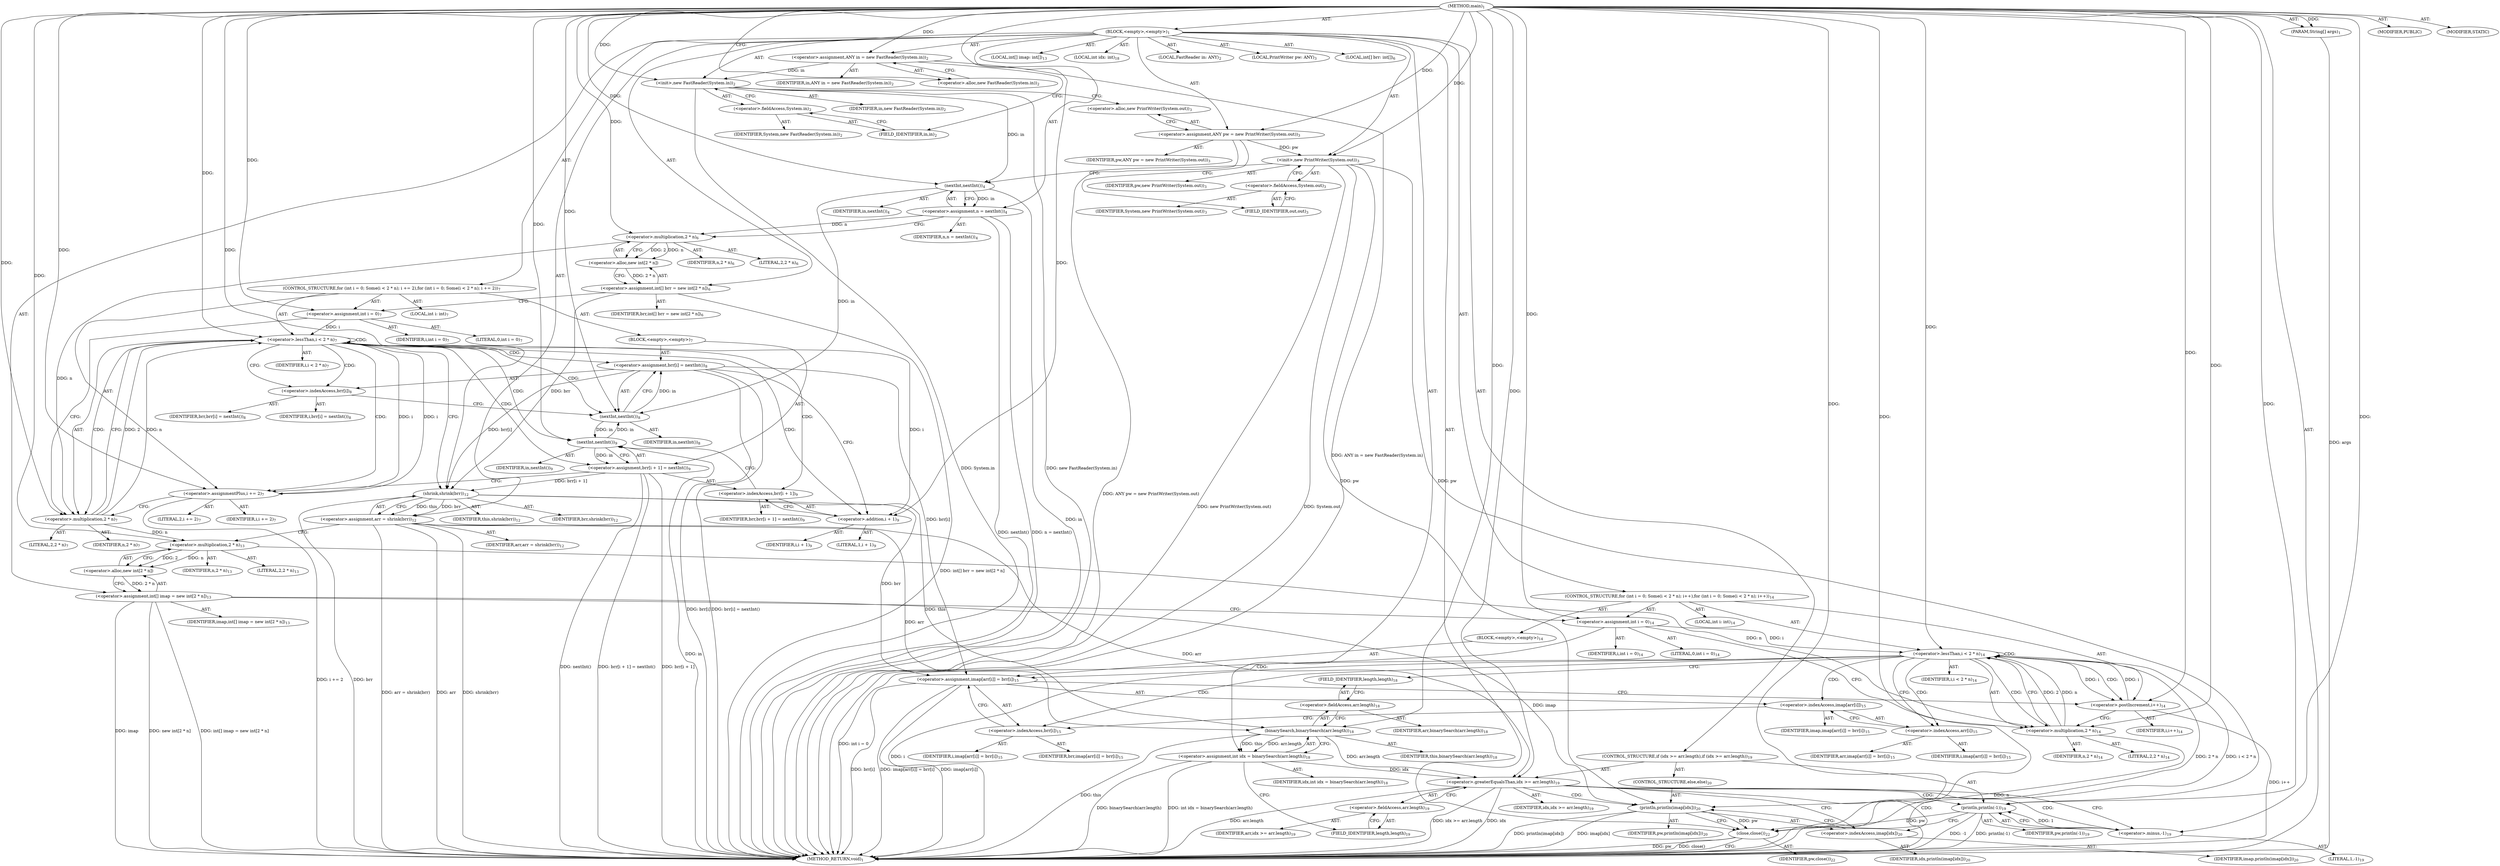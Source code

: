 digraph "main" {  
"21" [label = <(METHOD,main)<SUB>1</SUB>> ]
"22" [label = <(PARAM,String[] args)<SUB>1</SUB>> ]
"23" [label = <(BLOCK,&lt;empty&gt;,&lt;empty&gt;)<SUB>1</SUB>> ]
"4" [label = <(LOCAL,FastReader in: ANY)<SUB>2</SUB>> ]
"24" [label = <(&lt;operator&gt;.assignment,ANY in = new FastReader(System.in))<SUB>2</SUB>> ]
"25" [label = <(IDENTIFIER,in,ANY in = new FastReader(System.in))<SUB>2</SUB>> ]
"26" [label = <(&lt;operator&gt;.alloc,new FastReader(System.in))<SUB>2</SUB>> ]
"27" [label = <(&lt;init&gt;,new FastReader(System.in))<SUB>2</SUB>> ]
"3" [label = <(IDENTIFIER,in,new FastReader(System.in))<SUB>2</SUB>> ]
"28" [label = <(&lt;operator&gt;.fieldAccess,System.in)<SUB>2</SUB>> ]
"29" [label = <(IDENTIFIER,System,new FastReader(System.in))<SUB>2</SUB>> ]
"30" [label = <(FIELD_IDENTIFIER,in,in)<SUB>2</SUB>> ]
"6" [label = <(LOCAL,PrintWriter pw: ANY)<SUB>3</SUB>> ]
"31" [label = <(&lt;operator&gt;.assignment,ANY pw = new PrintWriter(System.out))<SUB>3</SUB>> ]
"32" [label = <(IDENTIFIER,pw,ANY pw = new PrintWriter(System.out))<SUB>3</SUB>> ]
"33" [label = <(&lt;operator&gt;.alloc,new PrintWriter(System.out))<SUB>3</SUB>> ]
"34" [label = <(&lt;init&gt;,new PrintWriter(System.out))<SUB>3</SUB>> ]
"5" [label = <(IDENTIFIER,pw,new PrintWriter(System.out))<SUB>3</SUB>> ]
"35" [label = <(&lt;operator&gt;.fieldAccess,System.out)<SUB>3</SUB>> ]
"36" [label = <(IDENTIFIER,System,new PrintWriter(System.out))<SUB>3</SUB>> ]
"37" [label = <(FIELD_IDENTIFIER,out,out)<SUB>3</SUB>> ]
"38" [label = <(&lt;operator&gt;.assignment,n = nextInt())<SUB>4</SUB>> ]
"39" [label = <(IDENTIFIER,n,n = nextInt())<SUB>4</SUB>> ]
"40" [label = <(nextInt,nextInt())<SUB>4</SUB>> ]
"41" [label = <(IDENTIFIER,in,nextInt())<SUB>4</SUB>> ]
"42" [label = <(LOCAL,int[] brr: int[])<SUB>6</SUB>> ]
"43" [label = <(&lt;operator&gt;.assignment,int[] brr = new int[2 * n])<SUB>6</SUB>> ]
"44" [label = <(IDENTIFIER,brr,int[] brr = new int[2 * n])<SUB>6</SUB>> ]
"45" [label = <(&lt;operator&gt;.alloc,new int[2 * n])> ]
"46" [label = <(&lt;operator&gt;.multiplication,2 * n)<SUB>6</SUB>> ]
"47" [label = <(LITERAL,2,2 * n)<SUB>6</SUB>> ]
"48" [label = <(IDENTIFIER,n,2 * n)<SUB>6</SUB>> ]
"49" [label = <(CONTROL_STRUCTURE,for (int i = 0; Some(i &lt; 2 * n); i += 2),for (int i = 0; Some(i &lt; 2 * n); i += 2))<SUB>7</SUB>> ]
"50" [label = <(LOCAL,int i: int)<SUB>7</SUB>> ]
"51" [label = <(&lt;operator&gt;.assignment,int i = 0)<SUB>7</SUB>> ]
"52" [label = <(IDENTIFIER,i,int i = 0)<SUB>7</SUB>> ]
"53" [label = <(LITERAL,0,int i = 0)<SUB>7</SUB>> ]
"54" [label = <(&lt;operator&gt;.lessThan,i &lt; 2 * n)<SUB>7</SUB>> ]
"55" [label = <(IDENTIFIER,i,i &lt; 2 * n)<SUB>7</SUB>> ]
"56" [label = <(&lt;operator&gt;.multiplication,2 * n)<SUB>7</SUB>> ]
"57" [label = <(LITERAL,2,2 * n)<SUB>7</SUB>> ]
"58" [label = <(IDENTIFIER,n,2 * n)<SUB>7</SUB>> ]
"59" [label = <(&lt;operator&gt;.assignmentPlus,i += 2)<SUB>7</SUB>> ]
"60" [label = <(IDENTIFIER,i,i += 2)<SUB>7</SUB>> ]
"61" [label = <(LITERAL,2,i += 2)<SUB>7</SUB>> ]
"62" [label = <(BLOCK,&lt;empty&gt;,&lt;empty&gt;)<SUB>7</SUB>> ]
"63" [label = <(&lt;operator&gt;.assignment,brr[i] = nextInt())<SUB>8</SUB>> ]
"64" [label = <(&lt;operator&gt;.indexAccess,brr[i])<SUB>8</SUB>> ]
"65" [label = <(IDENTIFIER,brr,brr[i] = nextInt())<SUB>8</SUB>> ]
"66" [label = <(IDENTIFIER,i,brr[i] = nextInt())<SUB>8</SUB>> ]
"67" [label = <(nextInt,nextInt())<SUB>8</SUB>> ]
"68" [label = <(IDENTIFIER,in,nextInt())<SUB>8</SUB>> ]
"69" [label = <(&lt;operator&gt;.assignment,brr[i + 1] = nextInt())<SUB>9</SUB>> ]
"70" [label = <(&lt;operator&gt;.indexAccess,brr[i + 1])<SUB>9</SUB>> ]
"71" [label = <(IDENTIFIER,brr,brr[i + 1] = nextInt())<SUB>9</SUB>> ]
"72" [label = <(&lt;operator&gt;.addition,i + 1)<SUB>9</SUB>> ]
"73" [label = <(IDENTIFIER,i,i + 1)<SUB>9</SUB>> ]
"74" [label = <(LITERAL,1,i + 1)<SUB>9</SUB>> ]
"75" [label = <(nextInt,nextInt())<SUB>9</SUB>> ]
"76" [label = <(IDENTIFIER,in,nextInt())<SUB>9</SUB>> ]
"77" [label = <(&lt;operator&gt;.assignment,arr = shrink(brr))<SUB>12</SUB>> ]
"78" [label = <(IDENTIFIER,arr,arr = shrink(brr))<SUB>12</SUB>> ]
"79" [label = <(shrink,shrink(brr))<SUB>12</SUB>> ]
"80" [label = <(IDENTIFIER,this,shrink(brr))<SUB>12</SUB>> ]
"81" [label = <(IDENTIFIER,brr,shrink(brr))<SUB>12</SUB>> ]
"82" [label = <(LOCAL,int[] imap: int[])<SUB>13</SUB>> ]
"83" [label = <(&lt;operator&gt;.assignment,int[] imap = new int[2 * n])<SUB>13</SUB>> ]
"84" [label = <(IDENTIFIER,imap,int[] imap = new int[2 * n])<SUB>13</SUB>> ]
"85" [label = <(&lt;operator&gt;.alloc,new int[2 * n])> ]
"86" [label = <(&lt;operator&gt;.multiplication,2 * n)<SUB>13</SUB>> ]
"87" [label = <(LITERAL,2,2 * n)<SUB>13</SUB>> ]
"88" [label = <(IDENTIFIER,n,2 * n)<SUB>13</SUB>> ]
"89" [label = <(CONTROL_STRUCTURE,for (int i = 0; Some(i &lt; 2 * n); i++),for (int i = 0; Some(i &lt; 2 * n); i++))<SUB>14</SUB>> ]
"90" [label = <(LOCAL,int i: int)<SUB>14</SUB>> ]
"91" [label = <(&lt;operator&gt;.assignment,int i = 0)<SUB>14</SUB>> ]
"92" [label = <(IDENTIFIER,i,int i = 0)<SUB>14</SUB>> ]
"93" [label = <(LITERAL,0,int i = 0)<SUB>14</SUB>> ]
"94" [label = <(&lt;operator&gt;.lessThan,i &lt; 2 * n)<SUB>14</SUB>> ]
"95" [label = <(IDENTIFIER,i,i &lt; 2 * n)<SUB>14</SUB>> ]
"96" [label = <(&lt;operator&gt;.multiplication,2 * n)<SUB>14</SUB>> ]
"97" [label = <(LITERAL,2,2 * n)<SUB>14</SUB>> ]
"98" [label = <(IDENTIFIER,n,2 * n)<SUB>14</SUB>> ]
"99" [label = <(&lt;operator&gt;.postIncrement,i++)<SUB>14</SUB>> ]
"100" [label = <(IDENTIFIER,i,i++)<SUB>14</SUB>> ]
"101" [label = <(BLOCK,&lt;empty&gt;,&lt;empty&gt;)<SUB>14</SUB>> ]
"102" [label = <(&lt;operator&gt;.assignment,imap[arr[i]] = brr[i])<SUB>15</SUB>> ]
"103" [label = <(&lt;operator&gt;.indexAccess,imap[arr[i]])<SUB>15</SUB>> ]
"104" [label = <(IDENTIFIER,imap,imap[arr[i]] = brr[i])<SUB>15</SUB>> ]
"105" [label = <(&lt;operator&gt;.indexAccess,arr[i])<SUB>15</SUB>> ]
"106" [label = <(IDENTIFIER,arr,imap[arr[i]] = brr[i])<SUB>15</SUB>> ]
"107" [label = <(IDENTIFIER,i,imap[arr[i]] = brr[i])<SUB>15</SUB>> ]
"108" [label = <(&lt;operator&gt;.indexAccess,brr[i])<SUB>15</SUB>> ]
"109" [label = <(IDENTIFIER,brr,imap[arr[i]] = brr[i])<SUB>15</SUB>> ]
"110" [label = <(IDENTIFIER,i,imap[arr[i]] = brr[i])<SUB>15</SUB>> ]
"111" [label = <(LOCAL,int idx: int)<SUB>18</SUB>> ]
"112" [label = <(&lt;operator&gt;.assignment,int idx = binarySearch(arr.length))<SUB>18</SUB>> ]
"113" [label = <(IDENTIFIER,idx,int idx = binarySearch(arr.length))<SUB>18</SUB>> ]
"114" [label = <(binarySearch,binarySearch(arr.length))<SUB>18</SUB>> ]
"115" [label = <(IDENTIFIER,this,binarySearch(arr.length))<SUB>18</SUB>> ]
"116" [label = <(&lt;operator&gt;.fieldAccess,arr.length)<SUB>18</SUB>> ]
"117" [label = <(IDENTIFIER,arr,binarySearch(arr.length))<SUB>18</SUB>> ]
"118" [label = <(FIELD_IDENTIFIER,length,length)<SUB>18</SUB>> ]
"119" [label = <(CONTROL_STRUCTURE,if (idx &gt;= arr.length),if (idx &gt;= arr.length))<SUB>19</SUB>> ]
"120" [label = <(&lt;operator&gt;.greaterEqualsThan,idx &gt;= arr.length)<SUB>19</SUB>> ]
"121" [label = <(IDENTIFIER,idx,idx &gt;= arr.length)<SUB>19</SUB>> ]
"122" [label = <(&lt;operator&gt;.fieldAccess,arr.length)<SUB>19</SUB>> ]
"123" [label = <(IDENTIFIER,arr,idx &gt;= arr.length)<SUB>19</SUB>> ]
"124" [label = <(FIELD_IDENTIFIER,length,length)<SUB>19</SUB>> ]
"125" [label = <(println,println(-1))<SUB>19</SUB>> ]
"126" [label = <(IDENTIFIER,pw,println(-1))<SUB>19</SUB>> ]
"127" [label = <(&lt;operator&gt;.minus,-1)<SUB>19</SUB>> ]
"128" [label = <(LITERAL,1,-1)<SUB>19</SUB>> ]
"129" [label = <(CONTROL_STRUCTURE,else,else)<SUB>20</SUB>> ]
"130" [label = <(println,println(imap[idx]))<SUB>20</SUB>> ]
"131" [label = <(IDENTIFIER,pw,println(imap[idx]))<SUB>20</SUB>> ]
"132" [label = <(&lt;operator&gt;.indexAccess,imap[idx])<SUB>20</SUB>> ]
"133" [label = <(IDENTIFIER,imap,println(imap[idx]))<SUB>20</SUB>> ]
"134" [label = <(IDENTIFIER,idx,println(imap[idx]))<SUB>20</SUB>> ]
"135" [label = <(close,close())<SUB>22</SUB>> ]
"136" [label = <(IDENTIFIER,pw,close())<SUB>22</SUB>> ]
"137" [label = <(MODIFIER,PUBLIC)> ]
"138" [label = <(MODIFIER,STATIC)> ]
"139" [label = <(METHOD_RETURN,void)<SUB>1</SUB>> ]
  "21" -> "22"  [ label = "AST: "] 
  "21" -> "23"  [ label = "AST: "] 
  "21" -> "137"  [ label = "AST: "] 
  "21" -> "138"  [ label = "AST: "] 
  "21" -> "139"  [ label = "AST: "] 
  "23" -> "4"  [ label = "AST: "] 
  "23" -> "24"  [ label = "AST: "] 
  "23" -> "27"  [ label = "AST: "] 
  "23" -> "6"  [ label = "AST: "] 
  "23" -> "31"  [ label = "AST: "] 
  "23" -> "34"  [ label = "AST: "] 
  "23" -> "38"  [ label = "AST: "] 
  "23" -> "42"  [ label = "AST: "] 
  "23" -> "43"  [ label = "AST: "] 
  "23" -> "49"  [ label = "AST: "] 
  "23" -> "77"  [ label = "AST: "] 
  "23" -> "82"  [ label = "AST: "] 
  "23" -> "83"  [ label = "AST: "] 
  "23" -> "89"  [ label = "AST: "] 
  "23" -> "111"  [ label = "AST: "] 
  "23" -> "112"  [ label = "AST: "] 
  "23" -> "119"  [ label = "AST: "] 
  "23" -> "135"  [ label = "AST: "] 
  "24" -> "25"  [ label = "AST: "] 
  "24" -> "26"  [ label = "AST: "] 
  "27" -> "3"  [ label = "AST: "] 
  "27" -> "28"  [ label = "AST: "] 
  "28" -> "29"  [ label = "AST: "] 
  "28" -> "30"  [ label = "AST: "] 
  "31" -> "32"  [ label = "AST: "] 
  "31" -> "33"  [ label = "AST: "] 
  "34" -> "5"  [ label = "AST: "] 
  "34" -> "35"  [ label = "AST: "] 
  "35" -> "36"  [ label = "AST: "] 
  "35" -> "37"  [ label = "AST: "] 
  "38" -> "39"  [ label = "AST: "] 
  "38" -> "40"  [ label = "AST: "] 
  "40" -> "41"  [ label = "AST: "] 
  "43" -> "44"  [ label = "AST: "] 
  "43" -> "45"  [ label = "AST: "] 
  "45" -> "46"  [ label = "AST: "] 
  "46" -> "47"  [ label = "AST: "] 
  "46" -> "48"  [ label = "AST: "] 
  "49" -> "50"  [ label = "AST: "] 
  "49" -> "51"  [ label = "AST: "] 
  "49" -> "54"  [ label = "AST: "] 
  "49" -> "59"  [ label = "AST: "] 
  "49" -> "62"  [ label = "AST: "] 
  "51" -> "52"  [ label = "AST: "] 
  "51" -> "53"  [ label = "AST: "] 
  "54" -> "55"  [ label = "AST: "] 
  "54" -> "56"  [ label = "AST: "] 
  "56" -> "57"  [ label = "AST: "] 
  "56" -> "58"  [ label = "AST: "] 
  "59" -> "60"  [ label = "AST: "] 
  "59" -> "61"  [ label = "AST: "] 
  "62" -> "63"  [ label = "AST: "] 
  "62" -> "69"  [ label = "AST: "] 
  "63" -> "64"  [ label = "AST: "] 
  "63" -> "67"  [ label = "AST: "] 
  "64" -> "65"  [ label = "AST: "] 
  "64" -> "66"  [ label = "AST: "] 
  "67" -> "68"  [ label = "AST: "] 
  "69" -> "70"  [ label = "AST: "] 
  "69" -> "75"  [ label = "AST: "] 
  "70" -> "71"  [ label = "AST: "] 
  "70" -> "72"  [ label = "AST: "] 
  "72" -> "73"  [ label = "AST: "] 
  "72" -> "74"  [ label = "AST: "] 
  "75" -> "76"  [ label = "AST: "] 
  "77" -> "78"  [ label = "AST: "] 
  "77" -> "79"  [ label = "AST: "] 
  "79" -> "80"  [ label = "AST: "] 
  "79" -> "81"  [ label = "AST: "] 
  "83" -> "84"  [ label = "AST: "] 
  "83" -> "85"  [ label = "AST: "] 
  "85" -> "86"  [ label = "AST: "] 
  "86" -> "87"  [ label = "AST: "] 
  "86" -> "88"  [ label = "AST: "] 
  "89" -> "90"  [ label = "AST: "] 
  "89" -> "91"  [ label = "AST: "] 
  "89" -> "94"  [ label = "AST: "] 
  "89" -> "99"  [ label = "AST: "] 
  "89" -> "101"  [ label = "AST: "] 
  "91" -> "92"  [ label = "AST: "] 
  "91" -> "93"  [ label = "AST: "] 
  "94" -> "95"  [ label = "AST: "] 
  "94" -> "96"  [ label = "AST: "] 
  "96" -> "97"  [ label = "AST: "] 
  "96" -> "98"  [ label = "AST: "] 
  "99" -> "100"  [ label = "AST: "] 
  "101" -> "102"  [ label = "AST: "] 
  "102" -> "103"  [ label = "AST: "] 
  "102" -> "108"  [ label = "AST: "] 
  "103" -> "104"  [ label = "AST: "] 
  "103" -> "105"  [ label = "AST: "] 
  "105" -> "106"  [ label = "AST: "] 
  "105" -> "107"  [ label = "AST: "] 
  "108" -> "109"  [ label = "AST: "] 
  "108" -> "110"  [ label = "AST: "] 
  "112" -> "113"  [ label = "AST: "] 
  "112" -> "114"  [ label = "AST: "] 
  "114" -> "115"  [ label = "AST: "] 
  "114" -> "116"  [ label = "AST: "] 
  "116" -> "117"  [ label = "AST: "] 
  "116" -> "118"  [ label = "AST: "] 
  "119" -> "120"  [ label = "AST: "] 
  "119" -> "125"  [ label = "AST: "] 
  "119" -> "129"  [ label = "AST: "] 
  "120" -> "121"  [ label = "AST: "] 
  "120" -> "122"  [ label = "AST: "] 
  "122" -> "123"  [ label = "AST: "] 
  "122" -> "124"  [ label = "AST: "] 
  "125" -> "126"  [ label = "AST: "] 
  "125" -> "127"  [ label = "AST: "] 
  "127" -> "128"  [ label = "AST: "] 
  "129" -> "130"  [ label = "AST: "] 
  "130" -> "131"  [ label = "AST: "] 
  "130" -> "132"  [ label = "AST: "] 
  "132" -> "133"  [ label = "AST: "] 
  "132" -> "134"  [ label = "AST: "] 
  "135" -> "136"  [ label = "AST: "] 
  "24" -> "30"  [ label = "CFG: "] 
  "27" -> "33"  [ label = "CFG: "] 
  "31" -> "37"  [ label = "CFG: "] 
  "34" -> "40"  [ label = "CFG: "] 
  "38" -> "46"  [ label = "CFG: "] 
  "43" -> "51"  [ label = "CFG: "] 
  "77" -> "86"  [ label = "CFG: "] 
  "83" -> "91"  [ label = "CFG: "] 
  "112" -> "124"  [ label = "CFG: "] 
  "135" -> "139"  [ label = "CFG: "] 
  "26" -> "24"  [ label = "CFG: "] 
  "28" -> "27"  [ label = "CFG: "] 
  "33" -> "31"  [ label = "CFG: "] 
  "35" -> "34"  [ label = "CFG: "] 
  "40" -> "38"  [ label = "CFG: "] 
  "45" -> "43"  [ label = "CFG: "] 
  "51" -> "56"  [ label = "CFG: "] 
  "54" -> "64"  [ label = "CFG: "] 
  "54" -> "79"  [ label = "CFG: "] 
  "59" -> "56"  [ label = "CFG: "] 
  "79" -> "77"  [ label = "CFG: "] 
  "85" -> "83"  [ label = "CFG: "] 
  "91" -> "96"  [ label = "CFG: "] 
  "94" -> "105"  [ label = "CFG: "] 
  "94" -> "118"  [ label = "CFG: "] 
  "99" -> "96"  [ label = "CFG: "] 
  "114" -> "112"  [ label = "CFG: "] 
  "120" -> "127"  [ label = "CFG: "] 
  "120" -> "132"  [ label = "CFG: "] 
  "125" -> "135"  [ label = "CFG: "] 
  "30" -> "28"  [ label = "CFG: "] 
  "37" -> "35"  [ label = "CFG: "] 
  "46" -> "45"  [ label = "CFG: "] 
  "56" -> "54"  [ label = "CFG: "] 
  "63" -> "72"  [ label = "CFG: "] 
  "69" -> "59"  [ label = "CFG: "] 
  "86" -> "85"  [ label = "CFG: "] 
  "96" -> "94"  [ label = "CFG: "] 
  "102" -> "99"  [ label = "CFG: "] 
  "116" -> "114"  [ label = "CFG: "] 
  "122" -> "120"  [ label = "CFG: "] 
  "127" -> "125"  [ label = "CFG: "] 
  "130" -> "135"  [ label = "CFG: "] 
  "64" -> "67"  [ label = "CFG: "] 
  "67" -> "63"  [ label = "CFG: "] 
  "70" -> "75"  [ label = "CFG: "] 
  "75" -> "69"  [ label = "CFG: "] 
  "103" -> "108"  [ label = "CFG: "] 
  "108" -> "102"  [ label = "CFG: "] 
  "118" -> "116"  [ label = "CFG: "] 
  "124" -> "122"  [ label = "CFG: "] 
  "132" -> "130"  [ label = "CFG: "] 
  "72" -> "70"  [ label = "CFG: "] 
  "105" -> "103"  [ label = "CFG: "] 
  "21" -> "26"  [ label = "CFG: "] 
  "22" -> "139"  [ label = "DDG: args"] 
  "24" -> "139"  [ label = "DDG: ANY in = new FastReader(System.in)"] 
  "27" -> "139"  [ label = "DDG: System.in"] 
  "27" -> "139"  [ label = "DDG: new FastReader(System.in)"] 
  "31" -> "139"  [ label = "DDG: ANY pw = new PrintWriter(System.out)"] 
  "34" -> "139"  [ label = "DDG: System.out"] 
  "34" -> "139"  [ label = "DDG: new PrintWriter(System.out)"] 
  "40" -> "139"  [ label = "DDG: in"] 
  "38" -> "139"  [ label = "DDG: nextInt()"] 
  "38" -> "139"  [ label = "DDG: n = nextInt()"] 
  "43" -> "139"  [ label = "DDG: int[] brr = new int[2 * n]"] 
  "77" -> "139"  [ label = "DDG: arr"] 
  "79" -> "139"  [ label = "DDG: brr"] 
  "77" -> "139"  [ label = "DDG: shrink(brr)"] 
  "77" -> "139"  [ label = "DDG: arr = shrink(brr)"] 
  "83" -> "139"  [ label = "DDG: imap"] 
  "83" -> "139"  [ label = "DDG: new int[2 * n]"] 
  "83" -> "139"  [ label = "DDG: int[] imap = new int[2 * n]"] 
  "91" -> "139"  [ label = "DDG: int i = 0"] 
  "94" -> "139"  [ label = "DDG: i"] 
  "96" -> "139"  [ label = "DDG: n"] 
  "94" -> "139"  [ label = "DDG: 2 * n"] 
  "94" -> "139"  [ label = "DDG: i &lt; 2 * n"] 
  "114" -> "139"  [ label = "DDG: this"] 
  "112" -> "139"  [ label = "DDG: binarySearch(arr.length)"] 
  "112" -> "139"  [ label = "DDG: int idx = binarySearch(arr.length)"] 
  "120" -> "139"  [ label = "DDG: idx"] 
  "120" -> "139"  [ label = "DDG: arr.length"] 
  "120" -> "139"  [ label = "DDG: idx &gt;= arr.length"] 
  "130" -> "139"  [ label = "DDG: imap[idx]"] 
  "130" -> "139"  [ label = "DDG: println(imap[idx])"] 
  "125" -> "139"  [ label = "DDG: -1"] 
  "125" -> "139"  [ label = "DDG: println(-1)"] 
  "135" -> "139"  [ label = "DDG: pw"] 
  "135" -> "139"  [ label = "DDG: close()"] 
  "102" -> "139"  [ label = "DDG: imap[arr[i]]"] 
  "102" -> "139"  [ label = "DDG: brr[i]"] 
  "102" -> "139"  [ label = "DDG: imap[arr[i]] = brr[i]"] 
  "99" -> "139"  [ label = "DDG: i++"] 
  "63" -> "139"  [ label = "DDG: brr[i]"] 
  "63" -> "139"  [ label = "DDG: brr[i] = nextInt()"] 
  "69" -> "139"  [ label = "DDG: brr[i + 1]"] 
  "75" -> "139"  [ label = "DDG: in"] 
  "69" -> "139"  [ label = "DDG: nextInt()"] 
  "69" -> "139"  [ label = "DDG: brr[i + 1] = nextInt()"] 
  "59" -> "139"  [ label = "DDG: i += 2"] 
  "21" -> "22"  [ label = "DDG: "] 
  "21" -> "24"  [ label = "DDG: "] 
  "21" -> "31"  [ label = "DDG: "] 
  "40" -> "38"  [ label = "DDG: in"] 
  "45" -> "43"  [ label = "DDG: 2 * n"] 
  "79" -> "77"  [ label = "DDG: this"] 
  "79" -> "77"  [ label = "DDG: brr"] 
  "85" -> "83"  [ label = "DDG: 2 * n"] 
  "114" -> "112"  [ label = "DDG: this"] 
  "114" -> "112"  [ label = "DDG: arr.length"] 
  "24" -> "27"  [ label = "DDG: in"] 
  "21" -> "27"  [ label = "DDG: "] 
  "31" -> "34"  [ label = "DDG: pw"] 
  "21" -> "34"  [ label = "DDG: "] 
  "21" -> "51"  [ label = "DDG: "] 
  "21" -> "59"  [ label = "DDG: "] 
  "21" -> "91"  [ label = "DDG: "] 
  "130" -> "135"  [ label = "DDG: pw"] 
  "125" -> "135"  [ label = "DDG: pw"] 
  "21" -> "135"  [ label = "DDG: "] 
  "27" -> "40"  [ label = "DDG: in"] 
  "21" -> "40"  [ label = "DDG: "] 
  "46" -> "45"  [ label = "DDG: 2"] 
  "46" -> "45"  [ label = "DDG: n"] 
  "51" -> "54"  [ label = "DDG: i"] 
  "59" -> "54"  [ label = "DDG: i"] 
  "21" -> "54"  [ label = "DDG: "] 
  "56" -> "54"  [ label = "DDG: 2"] 
  "56" -> "54"  [ label = "DDG: n"] 
  "54" -> "59"  [ label = "DDG: i"] 
  "67" -> "63"  [ label = "DDG: in"] 
  "75" -> "69"  [ label = "DDG: in"] 
  "21" -> "79"  [ label = "DDG: "] 
  "43" -> "79"  [ label = "DDG: brr"] 
  "63" -> "79"  [ label = "DDG: brr[i]"] 
  "69" -> "79"  [ label = "DDG: brr[i + 1]"] 
  "86" -> "85"  [ label = "DDG: 2"] 
  "86" -> "85"  [ label = "DDG: n"] 
  "91" -> "94"  [ label = "DDG: i"] 
  "99" -> "94"  [ label = "DDG: i"] 
  "21" -> "94"  [ label = "DDG: "] 
  "96" -> "94"  [ label = "DDG: 2"] 
  "96" -> "94"  [ label = "DDG: n"] 
  "94" -> "99"  [ label = "DDG: i"] 
  "21" -> "99"  [ label = "DDG: "] 
  "79" -> "102"  [ label = "DDG: brr"] 
  "63" -> "102"  [ label = "DDG: brr[i]"] 
  "79" -> "114"  [ label = "DDG: this"] 
  "21" -> "114"  [ label = "DDG: "] 
  "77" -> "114"  [ label = "DDG: arr"] 
  "112" -> "120"  [ label = "DDG: idx"] 
  "21" -> "120"  [ label = "DDG: "] 
  "77" -> "120"  [ label = "DDG: arr"] 
  "114" -> "120"  [ label = "DDG: arr.length"] 
  "34" -> "125"  [ label = "DDG: pw"] 
  "21" -> "125"  [ label = "DDG: "] 
  "127" -> "125"  [ label = "DDG: 1"] 
  "21" -> "46"  [ label = "DDG: "] 
  "38" -> "46"  [ label = "DDG: n"] 
  "21" -> "56"  [ label = "DDG: "] 
  "46" -> "56"  [ label = "DDG: n"] 
  "21" -> "86"  [ label = "DDG: "] 
  "56" -> "86"  [ label = "DDG: n"] 
  "21" -> "96"  [ label = "DDG: "] 
  "86" -> "96"  [ label = "DDG: n"] 
  "21" -> "127"  [ label = "DDG: "] 
  "34" -> "130"  [ label = "DDG: pw"] 
  "21" -> "130"  [ label = "DDG: "] 
  "83" -> "130"  [ label = "DDG: imap"] 
  "40" -> "67"  [ label = "DDG: in"] 
  "75" -> "67"  [ label = "DDG: in"] 
  "21" -> "67"  [ label = "DDG: "] 
  "67" -> "75"  [ label = "DDG: in"] 
  "21" -> "75"  [ label = "DDG: "] 
  "54" -> "72"  [ label = "DDG: i"] 
  "21" -> "72"  [ label = "DDG: "] 
  "54" -> "64"  [ label = "CDG: "] 
  "54" -> "75"  [ label = "CDG: "] 
  "54" -> "72"  [ label = "CDG: "] 
  "54" -> "56"  [ label = "CDG: "] 
  "54" -> "69"  [ label = "CDG: "] 
  "54" -> "67"  [ label = "CDG: "] 
  "54" -> "70"  [ label = "CDG: "] 
  "54" -> "63"  [ label = "CDG: "] 
  "54" -> "59"  [ label = "CDG: "] 
  "54" -> "54"  [ label = "CDG: "] 
  "94" -> "94"  [ label = "CDG: "] 
  "94" -> "96"  [ label = "CDG: "] 
  "94" -> "105"  [ label = "CDG: "] 
  "94" -> "99"  [ label = "CDG: "] 
  "94" -> "102"  [ label = "CDG: "] 
  "94" -> "103"  [ label = "CDG: "] 
  "94" -> "108"  [ label = "CDG: "] 
  "120" -> "130"  [ label = "CDG: "] 
  "120" -> "132"  [ label = "CDG: "] 
  "120" -> "127"  [ label = "CDG: "] 
  "120" -> "125"  [ label = "CDG: "] 
}
